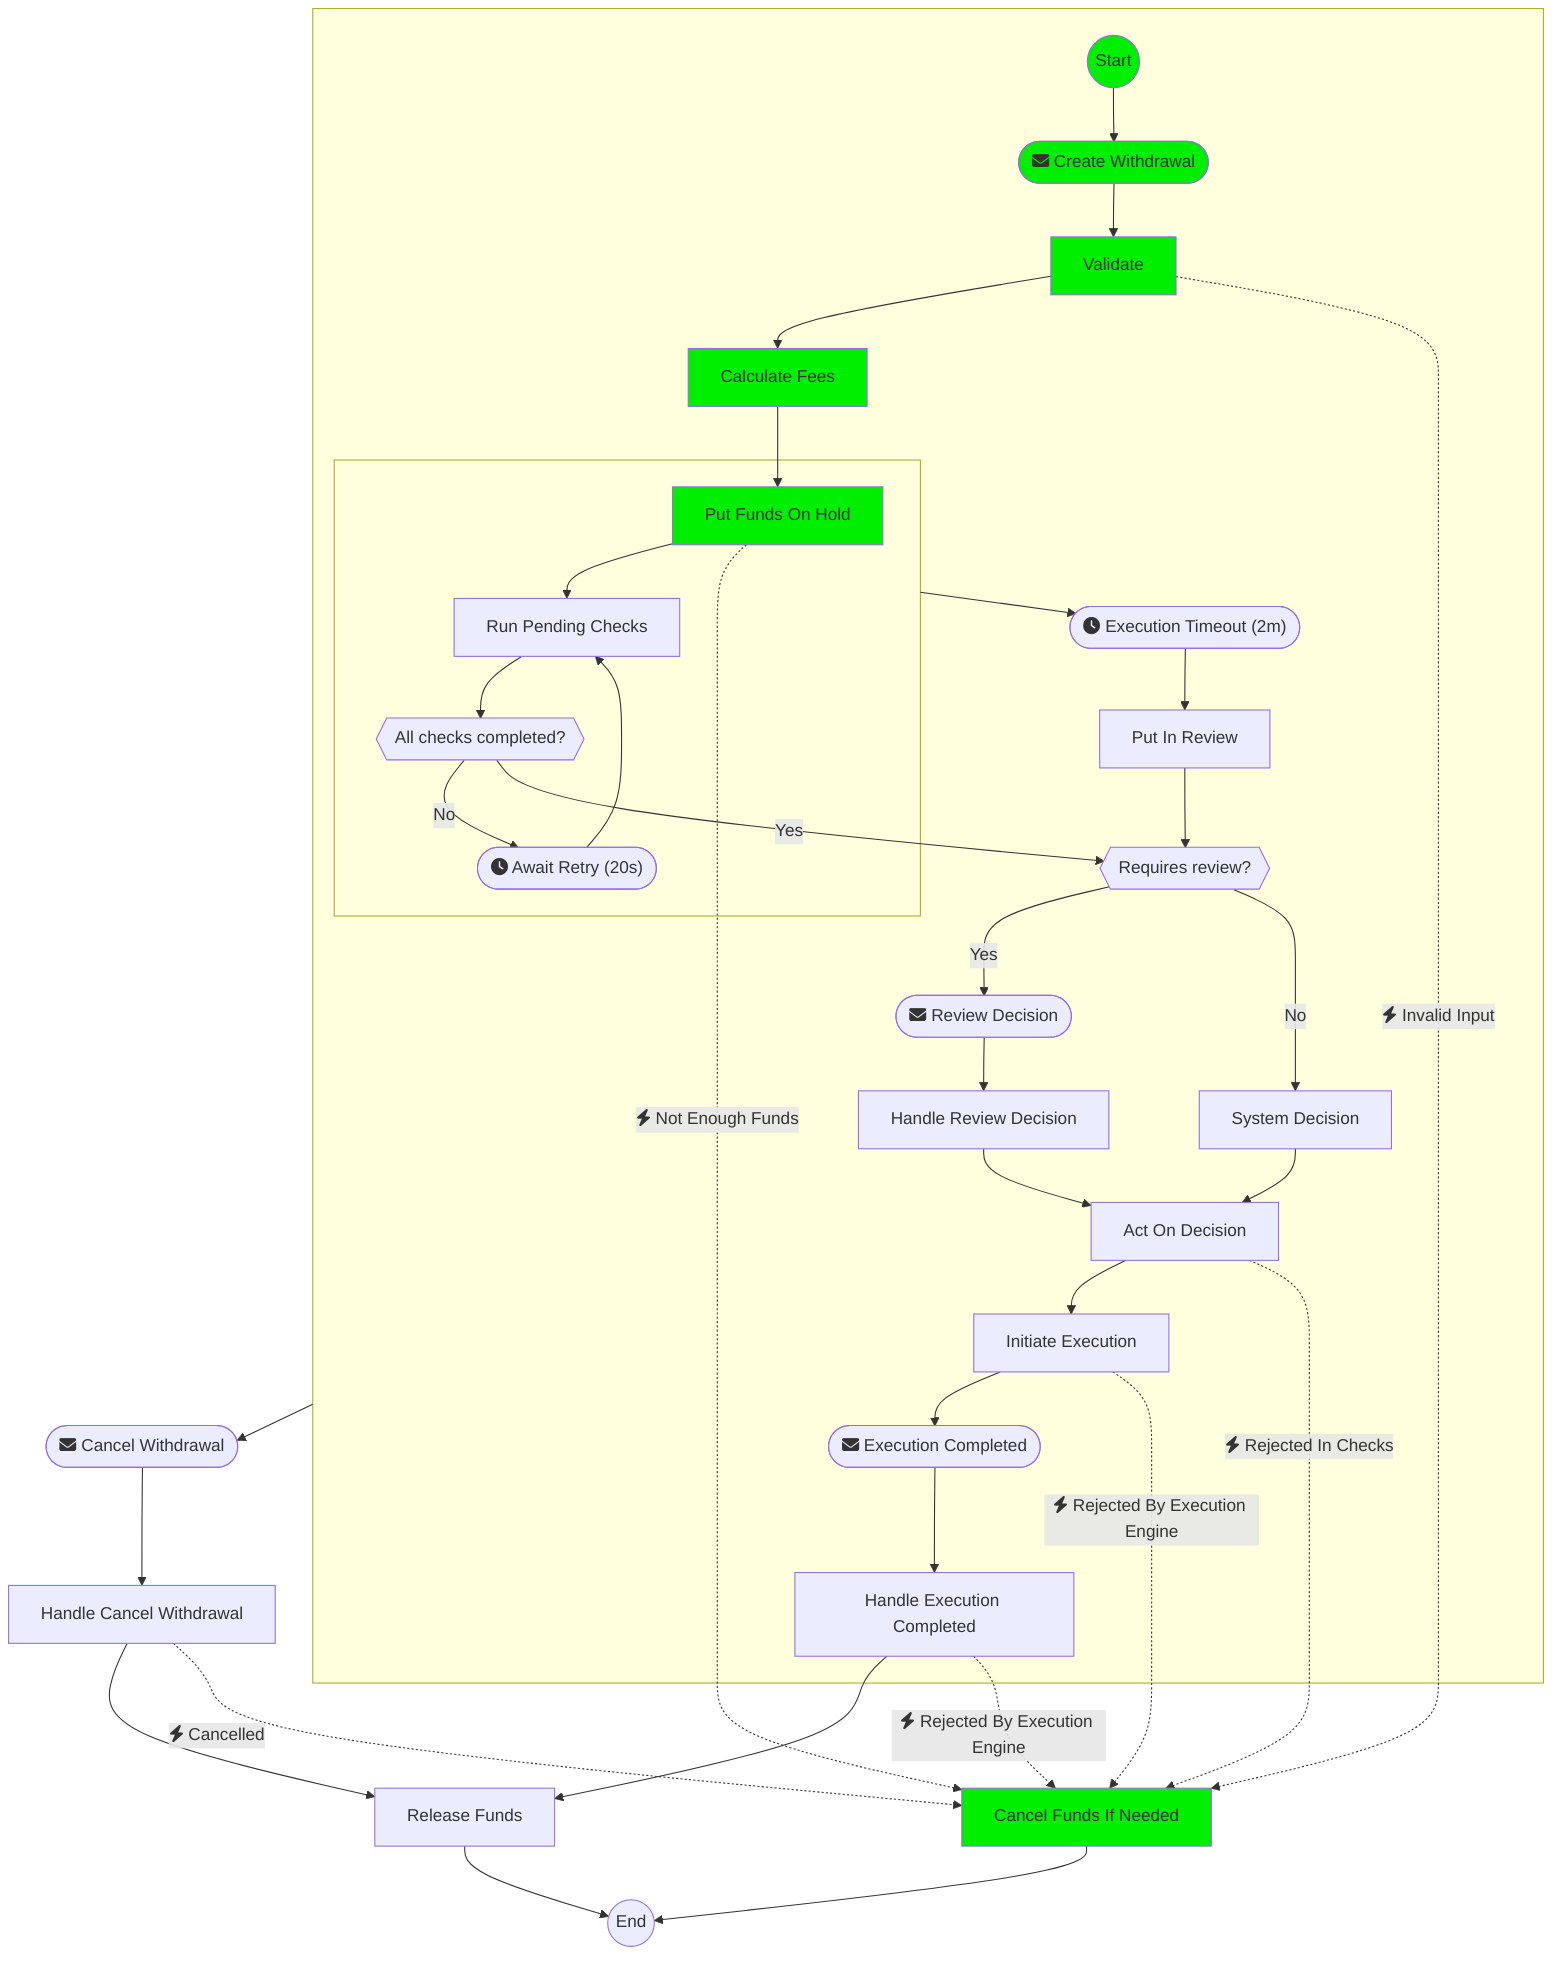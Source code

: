 flowchart TD
node0:::executed@{ shape: circle, label: "Start"}
subgraph node1 [" "]
node2:::executed@{ shape: stadium, label: "fa:fa-envelope Create Withdrawal"}
node0 --> node2
node3["Validate"]:::executed
node2 --> node3
node4["Calculate Fees"]:::executed
node3 --> node4
node5["Put Funds On Hold"]:::executed
node4 --> node5
subgraph node6 [" "]
node7["Run Pending Checks"]
node5 --> node7
node8@{ shape: hex, label: "All checks completed?"}
node7 --> node8
node9@{ shape: stadium, label: "fa:fa-clock Await Retry (20s)"}
node8 -->|"No"| node9
node9 --> node7
end
node17@{ shape: stadium, label: "fa:fa-clock Execution Timeout (2m)"}
node6 --> node17
node18["Put In Review"]
node17 --> node18
node19@{ shape: hex, label: "Requires review?"}
node18 --> node19
node8 -->|"Yes"| node19
node20@{ shape: stadium, label: "fa:fa-envelope Review Decision"}
node21["Handle Review Decision"]
node20 --> node21
node19 -->|"Yes"| node20
node22["System Decision"]
node19 -->|"No"| node22
node23["Act On Decision"]
node21 --> node23
node22 --> node23
node24["Initiate Execution"]
node23 --> node24
node25@{ shape: stadium, label: "fa:fa-envelope Execution Completed"}
node24 --> node25
node26["Handle Execution Completed"]
node25 --> node26
end
node29@{ shape: stadium, label: "fa:fa-envelope Cancel Withdrawal"}
node1 --> node29
node30["Handle Cancel Withdrawal"]
node29 --> node30
node31["Release Funds"]
node30 --> node31
node26 --> node31
node32["Cancel Funds If Needed"]:::executed
node3 -.->|"fa:fa-bolt Invalid Input"| node32
node5 -.->|"fa:fa-bolt Not Enough Funds"| node32
node23 -.->|"fa:fa-bolt Rejected In Checks"| node32
node24 -.->|"fa:fa-bolt Rejected By Execution Engine"| node32
node26 -.->|"fa:fa-bolt Rejected By Execution Engine"| node32
node30 -.->|"fa:fa-bolt Cancelled"| node32
node33@{ shape: circle, label: "End"}
node31 --> node33
node32 --> node33
classDef executed fill:#0e0